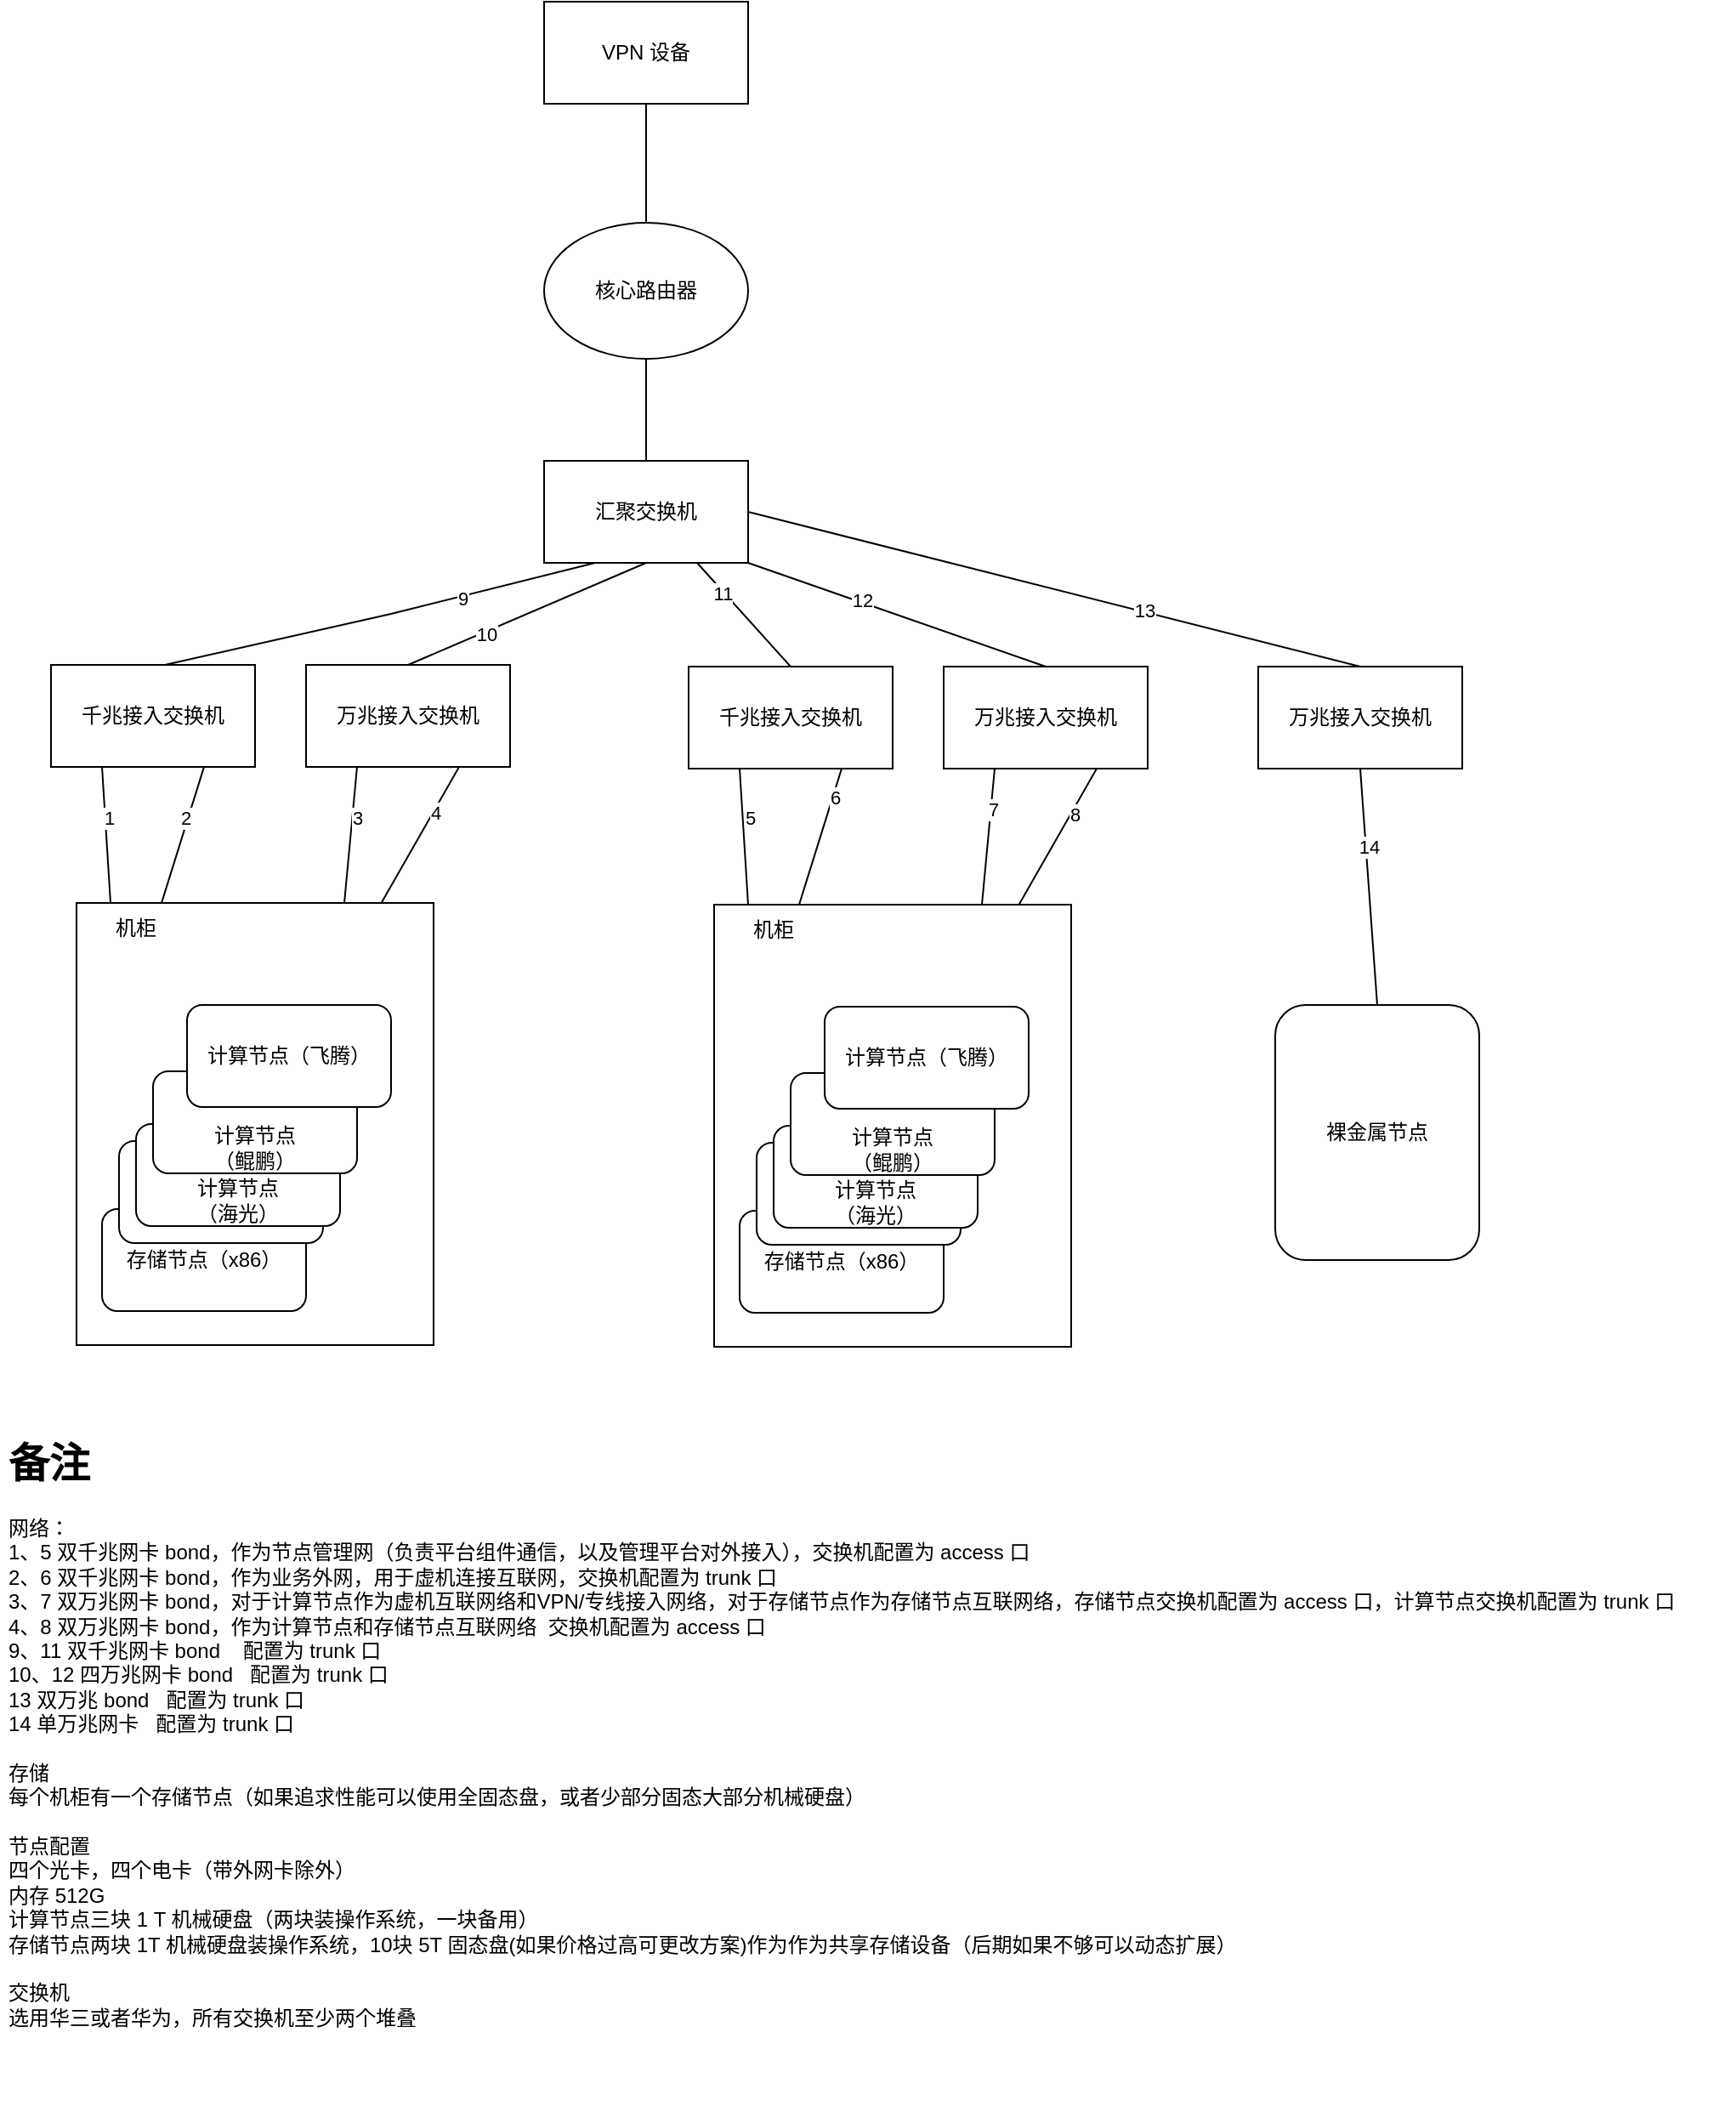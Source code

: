 <mxfile version="21.1.9" type="github">
  <diagram name="Page-1" id="O1ye7up01df49pl_UAR4">
    <mxGraphModel dx="1434" dy="1869" grid="1" gridSize="10" guides="1" tooltips="1" connect="1" arrows="1" fold="1" page="1" pageScale="1" pageWidth="827" pageHeight="1169" math="0" shadow="0">
      <root>
        <mxCell id="0" />
        <mxCell id="1" parent="0" />
        <mxCell id="qd1AUvaqK25Ui6o2QA2--8" value="" style="rounded=0;whiteSpace=wrap;html=1;" vertex="1" parent="1">
          <mxGeometry x="135" y="180" width="210" height="260" as="geometry" />
        </mxCell>
        <mxCell id="qd1AUvaqK25Ui6o2QA2--1" value="存储节点（x86）" style="rounded=1;whiteSpace=wrap;html=1;" vertex="1" parent="1">
          <mxGeometry x="150" y="360" width="120" height="60" as="geometry" />
        </mxCell>
        <mxCell id="qd1AUvaqK25Ui6o2QA2--2" value="" style="rounded=1;whiteSpace=wrap;html=1;" vertex="1" parent="1">
          <mxGeometry x="160" y="320" width="120" height="60" as="geometry" />
        </mxCell>
        <mxCell id="qd1AUvaqK25Ui6o2QA2--3" value="" style="rounded=1;whiteSpace=wrap;html=1;" vertex="1" parent="1">
          <mxGeometry x="170" y="310" width="120" height="60" as="geometry" />
        </mxCell>
        <mxCell id="qd1AUvaqK25Ui6o2QA2--4" value="" style="rounded=1;whiteSpace=wrap;html=1;" vertex="1" parent="1">
          <mxGeometry x="180" y="279" width="120" height="60" as="geometry" />
        </mxCell>
        <mxCell id="qd1AUvaqK25Ui6o2QA2--5" value="计算节点（飞腾）" style="rounded=1;whiteSpace=wrap;html=1;" vertex="1" parent="1">
          <mxGeometry x="200" y="240" width="120" height="60" as="geometry" />
        </mxCell>
        <mxCell id="qd1AUvaqK25Ui6o2QA2--6" value="计算节点（鲲鹏）" style="text;html=1;strokeColor=none;fillColor=none;align=center;verticalAlign=middle;whiteSpace=wrap;rounded=0;" vertex="1" parent="1">
          <mxGeometry x="210" y="309" width="60" height="30" as="geometry" />
        </mxCell>
        <mxCell id="qd1AUvaqK25Ui6o2QA2--7" value="计算节点（海光）" style="text;html=1;strokeColor=none;fillColor=none;align=center;verticalAlign=middle;whiteSpace=wrap;rounded=0;" vertex="1" parent="1">
          <mxGeometry x="200" y="340" width="60" height="30" as="geometry" />
        </mxCell>
        <mxCell id="qd1AUvaqK25Ui6o2QA2--9" value="机柜" style="text;html=1;strokeColor=none;fillColor=none;align=center;verticalAlign=middle;whiteSpace=wrap;rounded=0;" vertex="1" parent="1">
          <mxGeometry x="140" y="180" width="60" height="30" as="geometry" />
        </mxCell>
        <mxCell id="qd1AUvaqK25Ui6o2QA2--10" value="万兆接入交换机" style="rounded=0;whiteSpace=wrap;html=1;" vertex="1" parent="1">
          <mxGeometry x="270" y="40" width="120" height="60" as="geometry" />
        </mxCell>
        <mxCell id="qd1AUvaqK25Ui6o2QA2--12" value="汇聚交换机" style="rounded=0;whiteSpace=wrap;html=1;" vertex="1" parent="1">
          <mxGeometry x="410" y="-80" width="120" height="60" as="geometry" />
        </mxCell>
        <mxCell id="qd1AUvaqK25Ui6o2QA2--13" value="千兆接入交换机" style="rounded=0;whiteSpace=wrap;html=1;" vertex="1" parent="1">
          <mxGeometry x="120" y="40" width="120" height="60" as="geometry" />
        </mxCell>
        <mxCell id="qd1AUvaqK25Ui6o2QA2--15" value="核心路由器" style="ellipse;whiteSpace=wrap;html=1;" vertex="1" parent="1">
          <mxGeometry x="410" y="-220" width="120" height="80" as="geometry" />
        </mxCell>
        <mxCell id="qd1AUvaqK25Ui6o2QA2--25" value="VPN 设备" style="rounded=0;whiteSpace=wrap;html=1;" vertex="1" parent="1">
          <mxGeometry x="410" y="-350" width="120" height="60" as="geometry" />
        </mxCell>
        <mxCell id="qd1AUvaqK25Ui6o2QA2--26" value="" style="endArrow=none;html=1;rounded=0;entryX=0.25;entryY=1;entryDx=0;entryDy=0;exitX=0.25;exitY=0;exitDx=0;exitDy=0;" edge="1" parent="1" source="qd1AUvaqK25Ui6o2QA2--9" target="qd1AUvaqK25Ui6o2QA2--13">
          <mxGeometry width="50" height="50" relative="1" as="geometry">
            <mxPoint x="490" y="380" as="sourcePoint" />
            <mxPoint x="540" y="330" as="targetPoint" />
          </mxGeometry>
        </mxCell>
        <mxCell id="qd1AUvaqK25Ui6o2QA2--72" value="1" style="edgeLabel;html=1;align=center;verticalAlign=middle;resizable=0;points=[];" vertex="1" connectable="0" parent="qd1AUvaqK25Ui6o2QA2--26">
          <mxGeometry x="0.247" y="-2" relative="1" as="geometry">
            <mxPoint as="offset" />
          </mxGeometry>
        </mxCell>
        <mxCell id="qd1AUvaqK25Ui6o2QA2--27" value="" style="endArrow=none;html=1;rounded=0;entryX=0.75;entryY=1;entryDx=0;entryDy=0;exitX=0.75;exitY=0;exitDx=0;exitDy=0;" edge="1" parent="1" source="qd1AUvaqK25Ui6o2QA2--9" target="qd1AUvaqK25Ui6o2QA2--13">
          <mxGeometry width="50" height="50" relative="1" as="geometry">
            <mxPoint x="490" y="380" as="sourcePoint" />
            <mxPoint x="540" y="330" as="targetPoint" />
          </mxGeometry>
        </mxCell>
        <mxCell id="qd1AUvaqK25Ui6o2QA2--73" value="2" style="edgeLabel;html=1;align=center;verticalAlign=middle;resizable=0;points=[];" vertex="1" connectable="0" parent="qd1AUvaqK25Ui6o2QA2--27">
          <mxGeometry x="0.238" y="2" relative="1" as="geometry">
            <mxPoint as="offset" />
          </mxGeometry>
        </mxCell>
        <mxCell id="qd1AUvaqK25Ui6o2QA2--28" value="" style="endArrow=none;html=1;rounded=0;entryX=0.25;entryY=1;entryDx=0;entryDy=0;exitX=0.75;exitY=0;exitDx=0;exitDy=0;" edge="1" parent="1" source="qd1AUvaqK25Ui6o2QA2--8" target="qd1AUvaqK25Ui6o2QA2--10">
          <mxGeometry width="50" height="50" relative="1" as="geometry">
            <mxPoint x="490" y="380" as="sourcePoint" />
            <mxPoint x="540" y="330" as="targetPoint" />
          </mxGeometry>
        </mxCell>
        <mxCell id="qd1AUvaqK25Ui6o2QA2--74" value="3" style="edgeLabel;html=1;align=center;verticalAlign=middle;resizable=0;points=[];" vertex="1" connectable="0" parent="qd1AUvaqK25Ui6o2QA2--28">
          <mxGeometry x="0.257" y="-3" relative="1" as="geometry">
            <mxPoint as="offset" />
          </mxGeometry>
        </mxCell>
        <mxCell id="qd1AUvaqK25Ui6o2QA2--29" value="" style="endArrow=none;html=1;rounded=0;entryX=0.75;entryY=1;entryDx=0;entryDy=0;" edge="1" parent="1" source="qd1AUvaqK25Ui6o2QA2--8" target="qd1AUvaqK25Ui6o2QA2--10">
          <mxGeometry width="50" height="50" relative="1" as="geometry">
            <mxPoint x="490" y="380" as="sourcePoint" />
            <mxPoint x="540" y="330" as="targetPoint" />
          </mxGeometry>
        </mxCell>
        <mxCell id="qd1AUvaqK25Ui6o2QA2--75" value="4" style="edgeLabel;html=1;align=center;verticalAlign=middle;resizable=0;points=[];" vertex="1" connectable="0" parent="qd1AUvaqK25Ui6o2QA2--29">
          <mxGeometry x="0.34" y="-1" relative="1" as="geometry">
            <mxPoint as="offset" />
          </mxGeometry>
        </mxCell>
        <mxCell id="qd1AUvaqK25Ui6o2QA2--30" value="" style="rounded=0;whiteSpace=wrap;html=1;" vertex="1" parent="1">
          <mxGeometry x="510" y="181" width="210" height="260" as="geometry" />
        </mxCell>
        <mxCell id="qd1AUvaqK25Ui6o2QA2--31" value="存储节点（x86）" style="rounded=1;whiteSpace=wrap;html=1;" vertex="1" parent="1">
          <mxGeometry x="525" y="361" width="120" height="60" as="geometry" />
        </mxCell>
        <mxCell id="qd1AUvaqK25Ui6o2QA2--32" value="" style="rounded=1;whiteSpace=wrap;html=1;" vertex="1" parent="1">
          <mxGeometry x="535" y="321" width="120" height="60" as="geometry" />
        </mxCell>
        <mxCell id="qd1AUvaqK25Ui6o2QA2--33" value="" style="rounded=1;whiteSpace=wrap;html=1;" vertex="1" parent="1">
          <mxGeometry x="545" y="311" width="120" height="60" as="geometry" />
        </mxCell>
        <mxCell id="qd1AUvaqK25Ui6o2QA2--34" value="" style="rounded=1;whiteSpace=wrap;html=1;" vertex="1" parent="1">
          <mxGeometry x="555" y="280" width="120" height="60" as="geometry" />
        </mxCell>
        <mxCell id="qd1AUvaqK25Ui6o2QA2--35" value="计算节点（飞腾）" style="rounded=1;whiteSpace=wrap;html=1;" vertex="1" parent="1">
          <mxGeometry x="575" y="241" width="120" height="60" as="geometry" />
        </mxCell>
        <mxCell id="qd1AUvaqK25Ui6o2QA2--36" value="计算节点（鲲鹏）" style="text;html=1;strokeColor=none;fillColor=none;align=center;verticalAlign=middle;whiteSpace=wrap;rounded=0;" vertex="1" parent="1">
          <mxGeometry x="585" y="310" width="60" height="30" as="geometry" />
        </mxCell>
        <mxCell id="qd1AUvaqK25Ui6o2QA2--37" value="计算节点（海光）" style="text;html=1;strokeColor=none;fillColor=none;align=center;verticalAlign=middle;whiteSpace=wrap;rounded=0;" vertex="1" parent="1">
          <mxGeometry x="575" y="341" width="60" height="30" as="geometry" />
        </mxCell>
        <mxCell id="qd1AUvaqK25Ui6o2QA2--38" value="机柜" style="text;html=1;strokeColor=none;fillColor=none;align=center;verticalAlign=middle;whiteSpace=wrap;rounded=0;" vertex="1" parent="1">
          <mxGeometry x="515" y="181" width="60" height="30" as="geometry" />
        </mxCell>
        <mxCell id="qd1AUvaqK25Ui6o2QA2--39" value="万兆接入交换机" style="rounded=0;whiteSpace=wrap;html=1;" vertex="1" parent="1">
          <mxGeometry x="645" y="41" width="120" height="60" as="geometry" />
        </mxCell>
        <mxCell id="qd1AUvaqK25Ui6o2QA2--40" value="千兆接入交换机" style="rounded=0;whiteSpace=wrap;html=1;" vertex="1" parent="1">
          <mxGeometry x="495" y="41" width="120" height="60" as="geometry" />
        </mxCell>
        <mxCell id="qd1AUvaqK25Ui6o2QA2--41" value="" style="endArrow=none;html=1;rounded=0;entryX=0.25;entryY=1;entryDx=0;entryDy=0;exitX=0.25;exitY=0;exitDx=0;exitDy=0;" edge="1" parent="1" source="qd1AUvaqK25Ui6o2QA2--38" target="qd1AUvaqK25Ui6o2QA2--40">
          <mxGeometry width="50" height="50" relative="1" as="geometry">
            <mxPoint x="865" y="381" as="sourcePoint" />
            <mxPoint x="915" y="331" as="targetPoint" />
          </mxGeometry>
        </mxCell>
        <mxCell id="qd1AUvaqK25Ui6o2QA2--76" value="5" style="edgeLabel;html=1;align=center;verticalAlign=middle;resizable=0;points=[];" vertex="1" connectable="0" parent="qd1AUvaqK25Ui6o2QA2--41">
          <mxGeometry x="0.269" y="-4" relative="1" as="geometry">
            <mxPoint as="offset" />
          </mxGeometry>
        </mxCell>
        <mxCell id="qd1AUvaqK25Ui6o2QA2--42" value="" style="endArrow=none;html=1;rounded=0;entryX=0.75;entryY=1;entryDx=0;entryDy=0;exitX=0.75;exitY=0;exitDx=0;exitDy=0;" edge="1" parent="1" source="qd1AUvaqK25Ui6o2QA2--38" target="qd1AUvaqK25Ui6o2QA2--40">
          <mxGeometry width="50" height="50" relative="1" as="geometry">
            <mxPoint x="865" y="381" as="sourcePoint" />
            <mxPoint x="915" y="331" as="targetPoint" />
          </mxGeometry>
        </mxCell>
        <mxCell id="qd1AUvaqK25Ui6o2QA2--77" value="6" style="edgeLabel;html=1;align=center;verticalAlign=middle;resizable=0;points=[];" vertex="1" connectable="0" parent="qd1AUvaqK25Ui6o2QA2--42">
          <mxGeometry x="0.584" y="-1" relative="1" as="geometry">
            <mxPoint as="offset" />
          </mxGeometry>
        </mxCell>
        <mxCell id="qd1AUvaqK25Ui6o2QA2--43" value="" style="endArrow=none;html=1;rounded=0;entryX=0.25;entryY=1;entryDx=0;entryDy=0;exitX=0.75;exitY=0;exitDx=0;exitDy=0;" edge="1" parent="1" source="qd1AUvaqK25Ui6o2QA2--30" target="qd1AUvaqK25Ui6o2QA2--39">
          <mxGeometry width="50" height="50" relative="1" as="geometry">
            <mxPoint x="865" y="381" as="sourcePoint" />
            <mxPoint x="915" y="331" as="targetPoint" />
          </mxGeometry>
        </mxCell>
        <mxCell id="qd1AUvaqK25Ui6o2QA2--78" value="7" style="edgeLabel;html=1;align=center;verticalAlign=middle;resizable=0;points=[];" vertex="1" connectable="0" parent="qd1AUvaqK25Ui6o2QA2--43">
          <mxGeometry x="0.403" y="-1" relative="1" as="geometry">
            <mxPoint as="offset" />
          </mxGeometry>
        </mxCell>
        <mxCell id="qd1AUvaqK25Ui6o2QA2--44" value="" style="endArrow=none;html=1;rounded=0;entryX=0.75;entryY=1;entryDx=0;entryDy=0;" edge="1" parent="1" source="qd1AUvaqK25Ui6o2QA2--30" target="qd1AUvaqK25Ui6o2QA2--39">
          <mxGeometry width="50" height="50" relative="1" as="geometry">
            <mxPoint x="865" y="381" as="sourcePoint" />
            <mxPoint x="915" y="331" as="targetPoint" />
          </mxGeometry>
        </mxCell>
        <mxCell id="qd1AUvaqK25Ui6o2QA2--79" value="8" style="edgeLabel;html=1;align=center;verticalAlign=middle;resizable=0;points=[];" vertex="1" connectable="0" parent="qd1AUvaqK25Ui6o2QA2--44">
          <mxGeometry x="0.351" y="-2" relative="1" as="geometry">
            <mxPoint as="offset" />
          </mxGeometry>
        </mxCell>
        <mxCell id="qd1AUvaqK25Ui6o2QA2--45" value="" style="endArrow=none;html=1;rounded=0;entryX=0.25;entryY=1;entryDx=0;entryDy=0;exitX=0.558;exitY=0;exitDx=0;exitDy=0;exitPerimeter=0;" edge="1" parent="1" source="qd1AUvaqK25Ui6o2QA2--13" target="qd1AUvaqK25Ui6o2QA2--12">
          <mxGeometry width="50" height="50" relative="1" as="geometry">
            <mxPoint x="490" y="180" as="sourcePoint" />
            <mxPoint x="540" y="130" as="targetPoint" />
            <Array as="points">
              <mxPoint x="320" y="10" />
            </Array>
          </mxGeometry>
        </mxCell>
        <mxCell id="qd1AUvaqK25Ui6o2QA2--80" value="9" style="edgeLabel;html=1;align=center;verticalAlign=middle;resizable=0;points=[];" vertex="1" connectable="0" parent="qd1AUvaqK25Ui6o2QA2--45">
          <mxGeometry x="0.388" y="-1" relative="1" as="geometry">
            <mxPoint x="-1" as="offset" />
          </mxGeometry>
        </mxCell>
        <mxCell id="qd1AUvaqK25Ui6o2QA2--46" value="" style="endArrow=none;html=1;rounded=0;entryX=0.5;entryY=1;entryDx=0;entryDy=0;exitX=0.5;exitY=0;exitDx=0;exitDy=0;" edge="1" parent="1" source="qd1AUvaqK25Ui6o2QA2--10" target="qd1AUvaqK25Ui6o2QA2--12">
          <mxGeometry width="50" height="50" relative="1" as="geometry">
            <mxPoint x="490" y="180" as="sourcePoint" />
            <mxPoint x="540" y="130" as="targetPoint" />
          </mxGeometry>
        </mxCell>
        <mxCell id="qd1AUvaqK25Ui6o2QA2--81" value="10" style="edgeLabel;html=1;align=center;verticalAlign=middle;resizable=0;points=[];" vertex="1" connectable="0" parent="qd1AUvaqK25Ui6o2QA2--46">
          <mxGeometry x="-0.347" y="-1" relative="1" as="geometry">
            <mxPoint as="offset" />
          </mxGeometry>
        </mxCell>
        <mxCell id="qd1AUvaqK25Ui6o2QA2--47" value="" style="endArrow=none;html=1;rounded=0;entryX=0.75;entryY=1;entryDx=0;entryDy=0;exitX=0.5;exitY=0;exitDx=0;exitDy=0;" edge="1" parent="1" source="qd1AUvaqK25Ui6o2QA2--40" target="qd1AUvaqK25Ui6o2QA2--12">
          <mxGeometry width="50" height="50" relative="1" as="geometry">
            <mxPoint x="490" y="180" as="sourcePoint" />
            <mxPoint x="540" y="130" as="targetPoint" />
          </mxGeometry>
        </mxCell>
        <mxCell id="qd1AUvaqK25Ui6o2QA2--82" value="11" style="edgeLabel;html=1;align=center;verticalAlign=middle;resizable=0;points=[];" vertex="1" connectable="0" parent="qd1AUvaqK25Ui6o2QA2--47">
          <mxGeometry x="0.43" y="1" relative="1" as="geometry">
            <mxPoint as="offset" />
          </mxGeometry>
        </mxCell>
        <mxCell id="qd1AUvaqK25Ui6o2QA2--48" value="" style="endArrow=none;html=1;rounded=0;entryX=1;entryY=1;entryDx=0;entryDy=0;exitX=0.5;exitY=0;exitDx=0;exitDy=0;" edge="1" parent="1" source="qd1AUvaqK25Ui6o2QA2--39" target="qd1AUvaqK25Ui6o2QA2--12">
          <mxGeometry width="50" height="50" relative="1" as="geometry">
            <mxPoint x="490" y="180" as="sourcePoint" />
            <mxPoint x="540" y="130" as="targetPoint" />
          </mxGeometry>
        </mxCell>
        <mxCell id="qd1AUvaqK25Ui6o2QA2--83" value="12" style="edgeLabel;html=1;align=center;verticalAlign=middle;resizable=0;points=[];" vertex="1" connectable="0" parent="qd1AUvaqK25Ui6o2QA2--48">
          <mxGeometry x="0.249" y="-1" relative="1" as="geometry">
            <mxPoint as="offset" />
          </mxGeometry>
        </mxCell>
        <mxCell id="qd1AUvaqK25Ui6o2QA2--49" value="" style="endArrow=none;html=1;rounded=0;entryX=0.5;entryY=1;entryDx=0;entryDy=0;exitX=0.5;exitY=0;exitDx=0;exitDy=0;" edge="1" parent="1" source="qd1AUvaqK25Ui6o2QA2--12" target="qd1AUvaqK25Ui6o2QA2--15">
          <mxGeometry width="50" height="50" relative="1" as="geometry">
            <mxPoint x="490" y="80" as="sourcePoint" />
            <mxPoint x="540" y="30" as="targetPoint" />
          </mxGeometry>
        </mxCell>
        <mxCell id="qd1AUvaqK25Ui6o2QA2--50" value="" style="endArrow=none;html=1;rounded=0;entryX=0.5;entryY=1;entryDx=0;entryDy=0;exitX=0.5;exitY=0;exitDx=0;exitDy=0;" edge="1" parent="1" source="qd1AUvaqK25Ui6o2QA2--15" target="qd1AUvaqK25Ui6o2QA2--25">
          <mxGeometry width="50" height="50" relative="1" as="geometry">
            <mxPoint x="490" y="-20" as="sourcePoint" />
            <mxPoint x="540" y="-70" as="targetPoint" />
          </mxGeometry>
        </mxCell>
        <mxCell id="qd1AUvaqK25Ui6o2QA2--85" value="&lt;h1&gt;&lt;span style=&quot;background-color: initial;&quot;&gt;备注&lt;/span&gt;&lt;br&gt;&lt;/h1&gt;&lt;div&gt;网络：&lt;/div&gt;&lt;div&gt;1、5 双千兆网卡 bond，作为节点管理网（负责平台组件通信，以及管理平台对外接入），交换机配置为 access 口&lt;/div&gt;&lt;div&gt;2、6 双千兆网卡 bond，作为业务外网，用于虚机连接互联网，交换机配置为 trunk 口&lt;/div&gt;&lt;div&gt;3、7 双万兆网卡 bond，对于计算节点作为虚机互联网络和VPN/专线接入网络，对于存储节点作为存储节点互联网络，存储节点交换机配置为 access 口，计算节点交换机配置为 trunk 口&lt;/div&gt;&lt;div&gt;4、8 双万兆网卡 bond，作为计算节点和存储节点互联网络&amp;nbsp; 交换机配置为 access 口&lt;/div&gt;&lt;div&gt;9、11 双千兆网卡 bond&amp;nbsp; &amp;nbsp; 配置为 trunk 口&lt;/div&gt;&lt;div&gt;10、12 四万兆网卡 bond&amp;nbsp; &amp;nbsp;配置为 trunk 口&lt;/div&gt;&lt;div&gt;13 双万兆 bond&amp;nbsp; &amp;nbsp;配置为 trunk 口&lt;/div&gt;&lt;div&gt;14 单万兆网卡&amp;nbsp; &amp;nbsp;配置为 trunk 口&lt;/div&gt;&lt;div&gt;&lt;br&gt;&lt;/div&gt;&lt;div&gt;存储&lt;/div&gt;&lt;div&gt;每个机柜有一个存储节点（如果追求性能可以使用全固态盘，或者少部分固态大部分机械硬盘）&lt;/div&gt;&lt;div&gt;&lt;br&gt;&lt;/div&gt;&lt;div&gt;节点配置&lt;/div&gt;&lt;div&gt;四个光卡，四个电卡（带外网卡除外）&lt;/div&gt;&lt;div&gt;内存 512G&lt;/div&gt;&lt;div&gt;计算节点三块 1 T 机械硬盘（两块装操作系统，一块备用）&lt;/div&gt;&lt;div&gt;存储节点两块 1T 机械硬盘装操作系统，10块 5T 固态盘(如果价格过高可更改方案)作为作为共享存储设备（后期如果不够可以动态扩展）&lt;/div&gt;&lt;div&gt;&lt;br&gt;&lt;/div&gt;&lt;div&gt;交换机&lt;/div&gt;&lt;div&gt;选用华三或者华为，所有交换机至少两个堆叠&lt;/div&gt;&lt;div&gt;&lt;br&gt;&lt;/div&gt;" style="text;html=1;strokeColor=none;fillColor=none;spacing=5;spacingTop=-20;whiteSpace=wrap;overflow=hidden;rounded=0;" vertex="1" parent="1">
          <mxGeometry x="90" y="490" width="1020" height="400" as="geometry" />
        </mxCell>
        <mxCell id="qd1AUvaqK25Ui6o2QA2--91" value="万兆接入交换机" style="rounded=0;whiteSpace=wrap;html=1;" vertex="1" parent="1">
          <mxGeometry x="830" y="41" width="120" height="60" as="geometry" />
        </mxCell>
        <mxCell id="qd1AUvaqK25Ui6o2QA2--92" value="裸金属节点" style="rounded=1;whiteSpace=wrap;html=1;" vertex="1" parent="1">
          <mxGeometry x="840" y="240" width="120" height="150" as="geometry" />
        </mxCell>
        <mxCell id="qd1AUvaqK25Ui6o2QA2--93" value="" style="endArrow=none;html=1;rounded=0;exitX=0.5;exitY=0;exitDx=0;exitDy=0;entryX=0.5;entryY=1;entryDx=0;entryDy=0;" edge="1" parent="1" source="qd1AUvaqK25Ui6o2QA2--92" target="qd1AUvaqK25Ui6o2QA2--91">
          <mxGeometry width="50" height="50" relative="1" as="geometry">
            <mxPoint x="500" y="260" as="sourcePoint" />
            <mxPoint x="550" y="210" as="targetPoint" />
          </mxGeometry>
        </mxCell>
        <mxCell id="qd1AUvaqK25Ui6o2QA2--96" value="14" style="edgeLabel;html=1;align=center;verticalAlign=middle;resizable=0;points=[];" vertex="1" connectable="0" parent="qd1AUvaqK25Ui6o2QA2--93">
          <mxGeometry x="0.337" y="-1" relative="1" as="geometry">
            <mxPoint as="offset" />
          </mxGeometry>
        </mxCell>
        <mxCell id="qd1AUvaqK25Ui6o2QA2--94" value="" style="endArrow=none;html=1;rounded=0;entryX=0.5;entryY=0;entryDx=0;entryDy=0;exitX=1;exitY=0.5;exitDx=0;exitDy=0;" edge="1" parent="1" source="qd1AUvaqK25Ui6o2QA2--12" target="qd1AUvaqK25Ui6o2QA2--91">
          <mxGeometry width="50" height="50" relative="1" as="geometry">
            <mxPoint x="500" y="260" as="sourcePoint" />
            <mxPoint x="550" y="210" as="targetPoint" />
          </mxGeometry>
        </mxCell>
        <mxCell id="qd1AUvaqK25Ui6o2QA2--95" value="13" style="edgeLabel;html=1;align=center;verticalAlign=middle;resizable=0;points=[];" vertex="1" connectable="0" parent="qd1AUvaqK25Ui6o2QA2--94">
          <mxGeometry x="0.293" y="1" relative="1" as="geometry">
            <mxPoint as="offset" />
          </mxGeometry>
        </mxCell>
      </root>
    </mxGraphModel>
  </diagram>
</mxfile>
